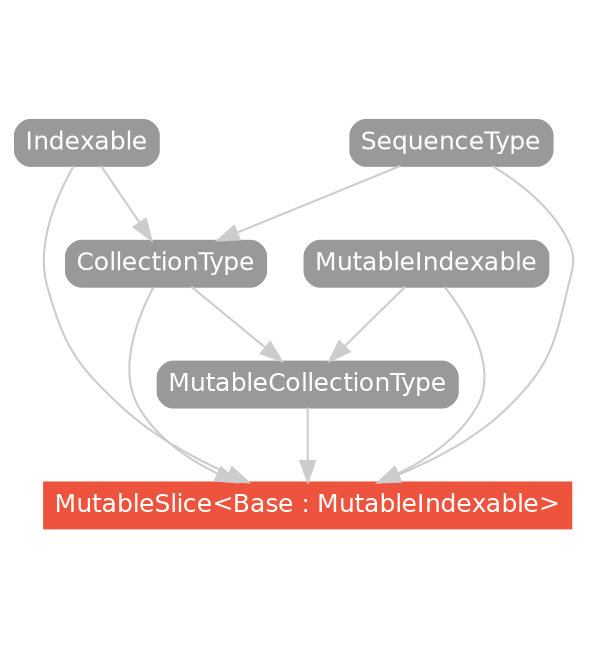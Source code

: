 strict digraph "MutableSlice<Base : MutableIndexable> - Type Hierarchy - SwiftDoc.org" {
    pad="0.1,0.8"
    node [shape=box, style="filled,rounded", color="#999999", fillcolor="#999999", fontcolor=white, fontname=Helvetica, fontnames="Helvetica,sansserif", fontsize=12, margin="0.07,0.05", height="0.3"]
    edge [color="#cccccc"]
    "CollectionType" [URL="/protocol/CollectionType/"]
    "Indexable" [URL="/protocol/Indexable/"]
    "MutableCollectionType" [URL="/protocol/MutableCollectionType/"]
    "MutableIndexable" [URL="/protocol/MutableIndexable/"]
    "MutableSlice<Base : MutableIndexable>" [URL="/type/MutableSlice/", style="filled", fillcolor="#ee543d", color="#ee543d"]
    "SequenceType" [URL="/protocol/SequenceType/"]    "MutableCollectionType" -> "MutableSlice<Base : MutableIndexable>"
    "CollectionType" -> "MutableSlice<Base : MutableIndexable>"
    "Indexable" -> "MutableSlice<Base : MutableIndexable>"
    "SequenceType" -> "MutableSlice<Base : MutableIndexable>"
    "MutableIndexable" -> "MutableSlice<Base : MutableIndexable>"
    "MutableIndexable" -> "MutableCollectionType"
    "CollectionType" -> "MutableCollectionType"
    "Indexable" -> "CollectionType"
    "SequenceType" -> "CollectionType"
    "Indexable" -> "CollectionType"
    "SequenceType" -> "CollectionType"
    subgraph Types {
        rank = max; "MutableSlice<Base : MutableIndexable>";
    }
}